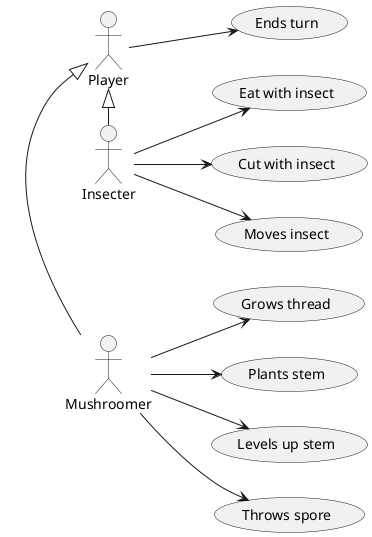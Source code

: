 @startuml player

Mushroomer -left-|> Player
Insecter -left-|> Player

left to right direction
Player --> (Ends turn)

Mushroomer --> (Plants stem)
Mushroomer --> (Levels up stem)
Mushroomer --> (Throws spore)
Mushroomer --> (Grows thread)

Insecter --> (Moves insect)
Insecter --> (Eat with insect)
Insecter --> (Cut with insect)

@enduml